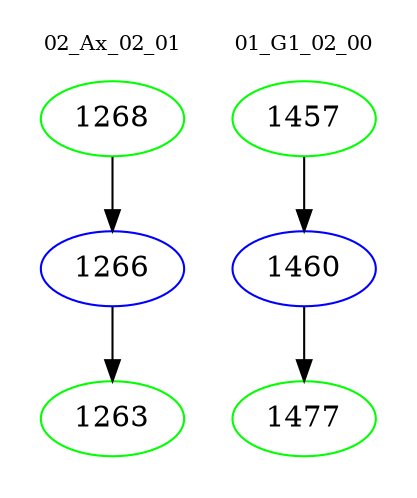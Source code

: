 digraph{
subgraph cluster_0 {
color = white
label = "02_Ax_02_01";
fontsize=10;
T0_1268 [label="1268", color="green"]
T0_1268 -> T0_1266 [color="black"]
T0_1266 [label="1266", color="blue"]
T0_1266 -> T0_1263 [color="black"]
T0_1263 [label="1263", color="green"]
}
subgraph cluster_1 {
color = white
label = "01_G1_02_00";
fontsize=10;
T1_1457 [label="1457", color="green"]
T1_1457 -> T1_1460 [color="black"]
T1_1460 [label="1460", color="blue"]
T1_1460 -> T1_1477 [color="black"]
T1_1477 [label="1477", color="green"]
}
}
